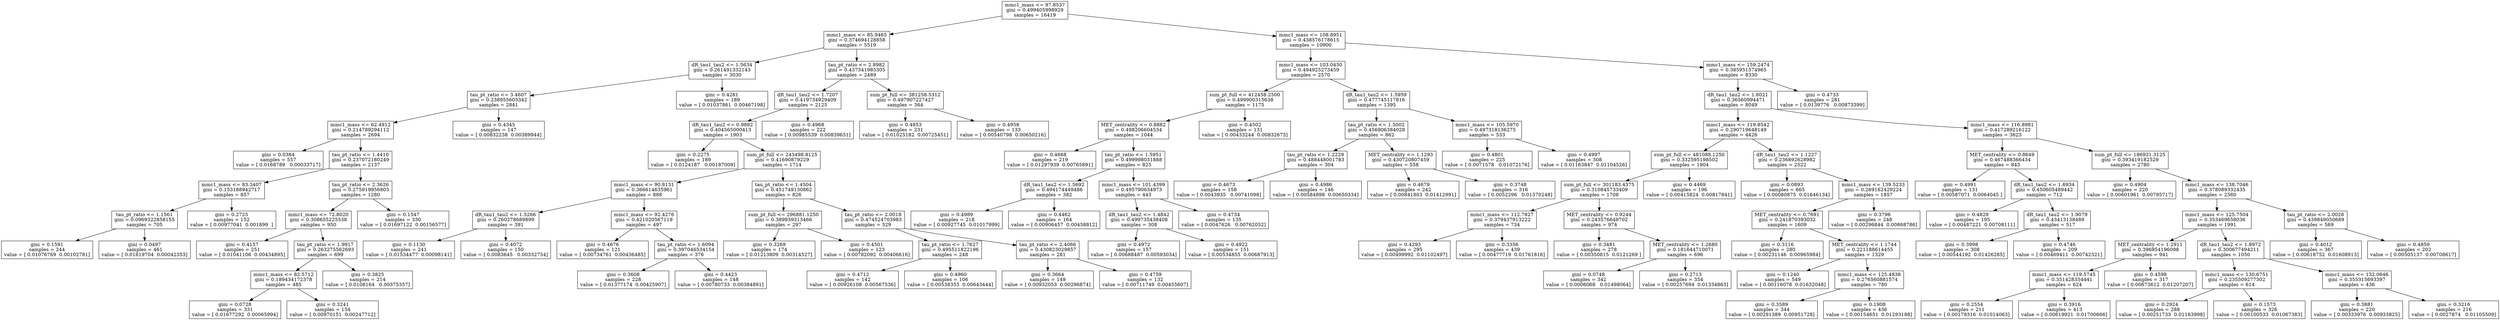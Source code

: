 digraph Tree {
0 [label="mmc1_mass <= 97.8537\ngini = 0.499405998929\nsamples = 16419", shape="box"] ;
1 [label="mmc1_mass <= 85.9465\ngini = 0.374694128858\nsamples = 5519", shape="box"] ;
0 -> 1 ;
2 [label="dR_tau1_tau2 <= 1.5634\ngini = 0.261491332143\nsamples = 3030", shape="box"] ;
1 -> 2 ;
3 [label="tau_pt_ratio <= 3.4607\ngini = 0.238955605342\nsamples = 2841", shape="box"] ;
2 -> 3 ;
4 [label="mmc1_mass <= 62.4912\ngini = 0.214789294112\nsamples = 2694", shape="box"] ;
3 -> 4 ;
5 [label="gini = 0.0384\nsamples = 557\nvalue = [ 0.0168789   0.00033717]", shape="box"] ;
4 -> 5 ;
6 [label="tau_pt_ratio <= 1.4410\ngini = 0.237072180249\nsamples = 2137", shape="box"] ;
4 -> 6 ;
7 [label="mmc1_mass <= 83.3407\ngini = 0.153188942717\nsamples = 857", shape="box"] ;
6 -> 7 ;
8 [label="tau_pt_ratio <= 1.1561\ngini = 0.0969322858155\nsamples = 705", shape="box"] ;
7 -> 8 ;
9 [label="gini = 0.1591\nsamples = 244\nvalue = [ 0.01076769  0.00102781]", shape="box"] ;
8 -> 9 ;
10 [label="gini = 0.0497\nsamples = 461\nvalue = [ 0.01619704  0.00042353]", shape="box"] ;
8 -> 10 ;
11 [label="gini = 0.2725\nsamples = 152\nvalue = [ 0.00977041  0.001899  ]", shape="box"] ;
7 -> 11 ;
12 [label="tau_pt_ratio <= 2.3626\ngini = 0.275919956803\nsamples = 1280", shape="box"] ;
6 -> 12 ;
13 [label="mmc1_mass <= 72.8020\ngini = 0.308655225538\nsamples = 950", shape="box"] ;
12 -> 13 ;
14 [label="gini = 0.4157\nsamples = 251\nvalue = [ 0.01041106  0.00434895]", shape="box"] ;
13 -> 14 ;
15 [label="tau_pt_ratio <= 1.9917\ngini = 0.263275562693\nsamples = 699", shape="box"] ;
13 -> 15 ;
16 [label="mmc1_mass <= 82.5712\ngini = 0.189434172378\nsamples = 485", shape="box"] ;
15 -> 16 ;
17 [label="gini = 0.0728\nsamples = 331\nvalue = [ 0.01677292  0.00065994]", shape="box"] ;
16 -> 17 ;
18 [label="gini = 0.3241\nsamples = 154\nvalue = [ 0.00970151  0.00247712]", shape="box"] ;
16 -> 18 ;
19 [label="gini = 0.3825\nsamples = 214\nvalue = [ 0.0108164   0.00375357]", shape="box"] ;
15 -> 19 ;
20 [label="gini = 0.1547\nsamples = 330\nvalue = [ 0.01697122  0.00156577]", shape="box"] ;
12 -> 20 ;
21 [label="gini = 0.4345\nsamples = 147\nvalue = [ 0.00832238  0.00389944]", shape="box"] ;
3 -> 21 ;
22 [label="gini = 0.4281\nsamples = 189\nvalue = [ 0.01037861  0.00467198]", shape="box"] ;
2 -> 22 ;
23 [label="tau_pt_ratio <= 2.8982\ngini = 0.437541985305\nsamples = 2489", shape="box"] ;
1 -> 23 ;
24 [label="dR_tau1_tau2 <= 1.7207\ngini = 0.419734929409\nsamples = 2125", shape="box"] ;
23 -> 24 ;
25 [label="dR_tau1_tau2 <= 0.9882\ngini = 0.404565000413\nsamples = 1903", shape="box"] ;
24 -> 25 ;
26 [label="gini = 0.2275\nsamples = 189\nvalue = [ 0.0124187   0.00187009]", shape="box"] ;
25 -> 26 ;
27 [label="sum_pt_full <= 243498.8125\ngini = 0.41690879229\nsamples = 1714", shape="box"] ;
25 -> 27 ;
28 [label="mmc1_mass <= 90.8131\ngini = 0.366614635961\nsamples = 888", shape="box"] ;
27 -> 28 ;
29 [label="dR_tau1_tau2 <= 1.5266\ngini = 0.260278689899\nsamples = 391", shape="box"] ;
28 -> 29 ;
30 [label="gini = 0.1130\nsamples = 241\nvalue = [ 0.01534477  0.00098141]", shape="box"] ;
29 -> 30 ;
31 [label="gini = 0.4072\nsamples = 150\nvalue = [ 0.0083645   0.00332754]", shape="box"] ;
29 -> 31 ;
32 [label="mmc1_mass <= 92.4276\ngini = 0.421020567119\nsamples = 497", shape="box"] ;
28 -> 32 ;
33 [label="gini = 0.4676\nsamples = 121\nvalue = [ 0.00734761  0.00436485]", shape="box"] ;
32 -> 33 ;
34 [label="tau_pt_ratio <= 1.6094\ngini = 0.397046534154\nsamples = 376", shape="box"] ;
32 -> 34 ;
35 [label="gini = 0.3608\nsamples = 228\nvalue = [ 0.01377174  0.00425907]", shape="box"] ;
34 -> 35 ;
36 [label="gini = 0.4423\nsamples = 148\nvalue = [ 0.00780733  0.00384891]", shape="box"] ;
34 -> 36 ;
37 [label="tau_pt_ratio <= 1.4504\ngini = 0.451749130862\nsamples = 826", shape="box"] ;
27 -> 37 ;
38 [label="sum_pt_full <= 296881.1250\ngini = 0.389939313466\nsamples = 297", shape="box"] ;
37 -> 38 ;
39 [label="gini = 0.3269\nsamples = 174\nvalue = [ 0.01213809  0.00314527]", shape="box"] ;
38 -> 39 ;
40 [label="gini = 0.4501\nsamples = 123\nvalue = [ 0.00782092  0.00406616]", shape="box"] ;
38 -> 40 ;
41 [label="tau_pt_ratio <= 2.0018\ngini = 0.474524703983\nsamples = 529", shape="box"] ;
37 -> 41 ;
42 [label="tau_pt_ratio <= 1.7627\ngini = 0.495511822196\nsamples = 248", shape="box"] ;
41 -> 42 ;
43 [label="gini = 0.4712\nsamples = 142\nvalue = [ 0.00926108  0.00567536]", shape="box"] ;
42 -> 43 ;
44 [label="gini = 0.4960\nsamples = 106\nvalue = [ 0.00538353  0.00643444]", shape="box"] ;
42 -> 44 ;
45 [label="tau_pt_ratio <= 2.4066\ngini = 0.430823029857\nsamples = 281", shape="box"] ;
41 -> 45 ;
46 [label="gini = 0.3664\nsamples = 149\nvalue = [ 0.00932053  0.00296874]", shape="box"] ;
45 -> 46 ;
47 [label="gini = 0.4759\nsamples = 132\nvalue = [ 0.00711749  0.00455607]", shape="box"] ;
45 -> 47 ;
48 [label="gini = 0.4968\nsamples = 222\nvalue = [ 0.00985539  0.00839631]", shape="box"] ;
24 -> 48 ;
49 [label="sum_pt_full <= 381258.5312\ngini = 0.497907227427\nsamples = 364", shape="box"] ;
23 -> 49 ;
50 [label="gini = 0.4853\nsamples = 231\nvalue = [ 0.01025182  0.00725451]", shape="box"] ;
49 -> 50 ;
51 [label="gini = 0.4958\nsamples = 133\nvalue = [ 0.00540798  0.00650216]", shape="box"] ;
49 -> 51 ;
52 [label="mmc1_mass <= 108.8951\ngini = 0.438576178615\nsamples = 10900", shape="box"] ;
0 -> 52 ;
53 [label="mmc1_mass <= 103.0450\ngini = 0.494925273459\nsamples = 2570", shape="box"] ;
52 -> 53 ;
54 [label="sum_pt_full <= 412458.2500\ngini = 0.499900315638\nsamples = 1175", shape="box"] ;
53 -> 54 ;
55 [label="MET_centrality <= 0.8882\ngini = 0.498206604534\nsamples = 1044", shape="box"] ;
54 -> 55 ;
56 [label="gini = 0.4668\nsamples = 219\nvalue = [ 0.01297939  0.00765891]", shape="box"] ;
55 -> 56 ;
57 [label="tau_pt_ratio <= 1.5951\ngini = 0.499998031888\nsamples = 825", shape="box"] ;
55 -> 57 ;
58 [label="dR_tau1_tau2 <= 1.5692\ngini = 0.494174449486\nsamples = 382", shape="box"] ;
57 -> 58 ;
59 [label="gini = 0.4989\nsamples = 218\nvalue = [ 0.00927745  0.01017999]", shape="box"] ;
58 -> 59 ;
60 [label="gini = 0.4462\nsamples = 164\nvalue = [ 0.00906457  0.00458812]", shape="box"] ;
58 -> 60 ;
61 [label="mmc1_mass <= 101.4399\ngini = 0.495790634973\nsamples = 443", shape="box"] ;
57 -> 61 ;
62 [label="dR_tau1_tau2 <= 1.4842\ngini = 0.499735438408\nsamples = 308", shape="box"] ;
61 -> 62 ;
63 [label="gini = 0.4972\nsamples = 157\nvalue = [ 0.00688487  0.00593034]", shape="box"] ;
62 -> 63 ;
64 [label="gini = 0.4922\nsamples = 151\nvalue = [ 0.00534855  0.00687913]", shape="box"] ;
62 -> 64 ;
65 [label="gini = 0.4734\nsamples = 135\nvalue = [ 0.0047626   0.00762052]", shape="box"] ;
61 -> 65 ;
66 [label="gini = 0.4502\nsamples = 131\nvalue = [ 0.00433244  0.00832675]", shape="box"] ;
54 -> 66 ;
67 [label="dR_tau1_tau2 <= 1.5959\ngini = 0.477745117816\nsamples = 1395", shape="box"] ;
53 -> 67 ;
68 [label="tau_pt_ratio <= 1.5002\ngini = 0.456906384028\nsamples = 862", shape="box"] ;
67 -> 68 ;
69 [label="tau_pt_ratio <= 1.2229\ngini = 0.488448001783\nsamples = 304", shape="box"] ;
68 -> 69 ;
70 [label="gini = 0.4673\nsamples = 158\nvalue = [ 0.0043935   0.00741098]", shape="box"] ;
69 -> 70 ;
71 [label="gini = 0.4986\nsamples = 146\nvalue = [ 0.00584898  0.00650334]", shape="box"] ;
69 -> 71 ;
72 [label="MET_centrality <= 1.1293\ngini = 0.430720807459\nsamples = 558", shape="box"] ;
68 -> 72 ;
73 [label="gini = 0.4679\nsamples = 242\nvalue = [ 0.00841803  0.01412991]", shape="box"] ;
72 -> 73 ;
74 [label="gini = 0.3748\nsamples = 316\nvalue = [ 0.0052296   0.01570248]", shape="box"] ;
72 -> 74 ;
75 [label="mmc1_mass <= 105.5970\ngini = 0.497318136275\nsamples = 533", shape="box"] ;
67 -> 75 ;
76 [label="gini = 0.4801\nsamples = 225\nvalue = [ 0.0071578   0.01072176]", shape="box"] ;
75 -> 76 ;
77 [label="gini = 0.4997\nsamples = 308\nvalue = [ 0.01163847  0.01104526]", shape="box"] ;
75 -> 77 ;
78 [label="mmc1_mass <= 159.2474\ngini = 0.385951574965\nsamples = 8330", shape="box"] ;
52 -> 78 ;
79 [label="dR_tau1_tau2 <= 1.6021\ngini = 0.36560994471\nsamples = 8049", shape="box"] ;
78 -> 79 ;
80 [label="mmc1_mass <= 119.8542\ngini = 0.290719648149\nsamples = 4426", shape="box"] ;
79 -> 80 ;
81 [label="sum_pt_full <= 481088.1250\ngini = 0.332595198502\nsamples = 1904", shape="box"] ;
80 -> 81 ;
82 [label="sum_pt_full <= 301183.4375\ngini = 0.310845733409\nsamples = 1708", shape="box"] ;
81 -> 82 ;
83 [label="mmc1_mass <= 112.7827\ngini = 0.379437913222\nsamples = 734", shape="box"] ;
82 -> 83 ;
84 [label="gini = 0.4293\nsamples = 295\nvalue = [ 0.00499992  0.01102497]", shape="box"] ;
83 -> 84 ;
85 [label="gini = 0.3356\nsamples = 439\nvalue = [ 0.00477719  0.01761816]", shape="box"] ;
83 -> 85 ;
86 [label="MET_centrality <= 0.9244\ngini = 0.243576649702\nsamples = 974", shape="box"] ;
82 -> 86 ;
87 [label="gini = 0.3481\nsamples = 278\nvalue = [ 0.00350815  0.0121269 ]", shape="box"] ;
86 -> 87 ;
88 [label="MET_centrality <= 1.2680\ngini = 0.181644710071\nsamples = 696", shape="box"] ;
86 -> 88 ;
89 [label="gini = 0.0748\nsamples = 342\nvalue = [ 0.0006068   0.01498064]", shape="box"] ;
88 -> 89 ;
90 [label="gini = 0.2713\nsamples = 354\nvalue = [ 0.00257694  0.01334863]", shape="box"] ;
88 -> 90 ;
91 [label="gini = 0.4469\nsamples = 196\nvalue = [ 0.00415824  0.00817841]", shape="box"] ;
81 -> 91 ;
92 [label="dR_tau1_tau2 <= 1.1227\ngini = 0.236892628982\nsamples = 2522", shape="box"] ;
80 -> 92 ;
93 [label="gini = 0.0893\nsamples = 665\nvalue = [ 0.00080875  0.01646134]", shape="box"] ;
92 -> 93 ;
94 [label="mmc1_mass <= 139.5233\ngini = 0.269162429224\nsamples = 1857", shape="box"] ;
92 -> 94 ;
95 [label="MET_centrality <= 0.7691\ngini = 0.241870393032\nsamples = 1609", shape="box"] ;
94 -> 95 ;
96 [label="gini = 0.3116\nsamples = 280\nvalue = [ 0.00231146  0.00965984]", shape="box"] ;
95 -> 96 ;
97 [label="MET_centrality <= 1.1744\ngini = 0.221188614455\nsamples = 1329", shape="box"] ;
95 -> 97 ;
98 [label="gini = 0.1240\nsamples = 549\nvalue = [ 0.00116078  0.01632048]", shape="box"] ;
97 -> 98 ;
99 [label="mmc1_mass <= 125.4838\ngini = 0.276560881574\nsamples = 780", shape="box"] ;
97 -> 99 ;
100 [label="gini = 0.3589\nsamples = 344\nvalue = [ 0.00291389  0.00951728]", shape="box"] ;
99 -> 100 ;
101 [label="gini = 0.1908\nsamples = 436\nvalue = [ 0.00154651  0.01293188]", shape="box"] ;
99 -> 101 ;
102 [label="gini = 0.3796\nsamples = 248\nvalue = [ 0.00296844  0.00868786]", shape="box"] ;
94 -> 102 ;
103 [label="mmc1_mass <= 116.8981\ngini = 0.417289216122\nsamples = 3623", shape="box"] ;
79 -> 103 ;
104 [label="MET_centrality <= 0.8649\ngini = 0.467488366434\nsamples = 843", shape="box"] ;
103 -> 104 ;
105 [label="gini = 0.4991\nsamples = 131\nvalue = [ 0.00587071  0.0064045 ]", shape="box"] ;
104 -> 105 ;
106 [label="dR_tau1_tau2 <= 1.6934\ngini = 0.450605489442\nsamples = 712", shape="box"] ;
104 -> 106 ;
107 [label="gini = 0.4829\nsamples = 195\nvalue = [ 0.00487221  0.00708111]", shape="box"] ;
106 -> 107 ;
108 [label="dR_tau1_tau2 <= 1.9079\ngini = 0.43413138489\nsamples = 517", shape="box"] ;
106 -> 108 ;
109 [label="gini = 0.3998\nsamples = 308\nvalue = [ 0.00544192  0.01426285]", shape="box"] ;
108 -> 109 ;
110 [label="gini = 0.4746\nsamples = 209\nvalue = [ 0.00469411  0.00742321]", shape="box"] ;
108 -> 110 ;
111 [label="sum_pt_full <= 186931.3125\ngini = 0.393419182529\nsamples = 2780", shape="box"] ;
103 -> 111 ;
112 [label="gini = 0.4904\nsamples = 220\nvalue = [ 0.00601961  0.00795717]", shape="box"] ;
111 -> 112 ;
113 [label="mmc1_mass <= 138.7046\ngini = 0.378089332435\nsamples = 2560", shape="box"] ;
111 -> 113 ;
114 [label="mmc1_mass <= 125.7504\ngini = 0.353469658036\nsamples = 1991", shape="box"] ;
113 -> 114 ;
115 [label="MET_centrality <= 1.2911\ngini = 0.396954196098\nsamples = 941", shape="box"] ;
114 -> 115 ;
116 [label="mmc1_mass <= 119.5745\ngini = 0.351428354441\nsamples = 624", shape="box"] ;
115 -> 116 ;
117 [label="gini = 0.2554\nsamples = 211\nvalue = [ 0.00179316  0.01014063]", shape="box"] ;
116 -> 117 ;
118 [label="gini = 0.3916\nsamples = 413\nvalue = [ 0.00619921  0.01700666]", shape="box"] ;
116 -> 118 ;
119 [label="gini = 0.4598\nsamples = 317\nvalue = [ 0.00673612  0.01207207]", shape="box"] ;
115 -> 119 ;
120 [label="dR_tau1_tau2 <= 1.8972\ngini = 0.300677494211\nsamples = 1050", shape="box"] ;
114 -> 120 ;
121 [label="mmc1_mass <= 130.6751\ngini = 0.235509277302\nsamples = 614", shape="box"] ;
120 -> 121 ;
122 [label="gini = 0.2924\nsamples = 288\nvalue = [ 0.00251733  0.01163998]", shape="box"] ;
121 -> 122 ;
123 [label="gini = 0.1573\nsamples = 326\nvalue = [ 0.00100533  0.01067383]", shape="box"] ;
121 -> 123 ;
124 [label="mmc1_mass <= 132.0646\ngini = 0.355315693397\nsamples = 436", shape="box"] ;
120 -> 124 ;
125 [label="gini = 0.3881\nsamples = 220\nvalue = [ 0.00333976  0.00933825]", shape="box"] ;
124 -> 125 ;
126 [label="gini = 0.3216\nsamples = 216\nvalue = [ 0.0027874   0.01105509]", shape="box"] ;
124 -> 126 ;
127 [label="tau_pt_ratio <= 2.0028\ngini = 0.439849050689\nsamples = 569", shape="box"] ;
113 -> 127 ;
128 [label="gini = 0.4012\nsamples = 367\nvalue = [ 0.00618752  0.01608913]", shape="box"] ;
127 -> 128 ;
129 [label="gini = 0.4859\nsamples = 202\nvalue = [ 0.00505137  0.00708617]", shape="box"] ;
127 -> 129 ;
130 [label="gini = 0.4733\nsamples = 281\nvalue = [ 0.0139776   0.00873399]", shape="box"] ;
78 -> 130 ;
}